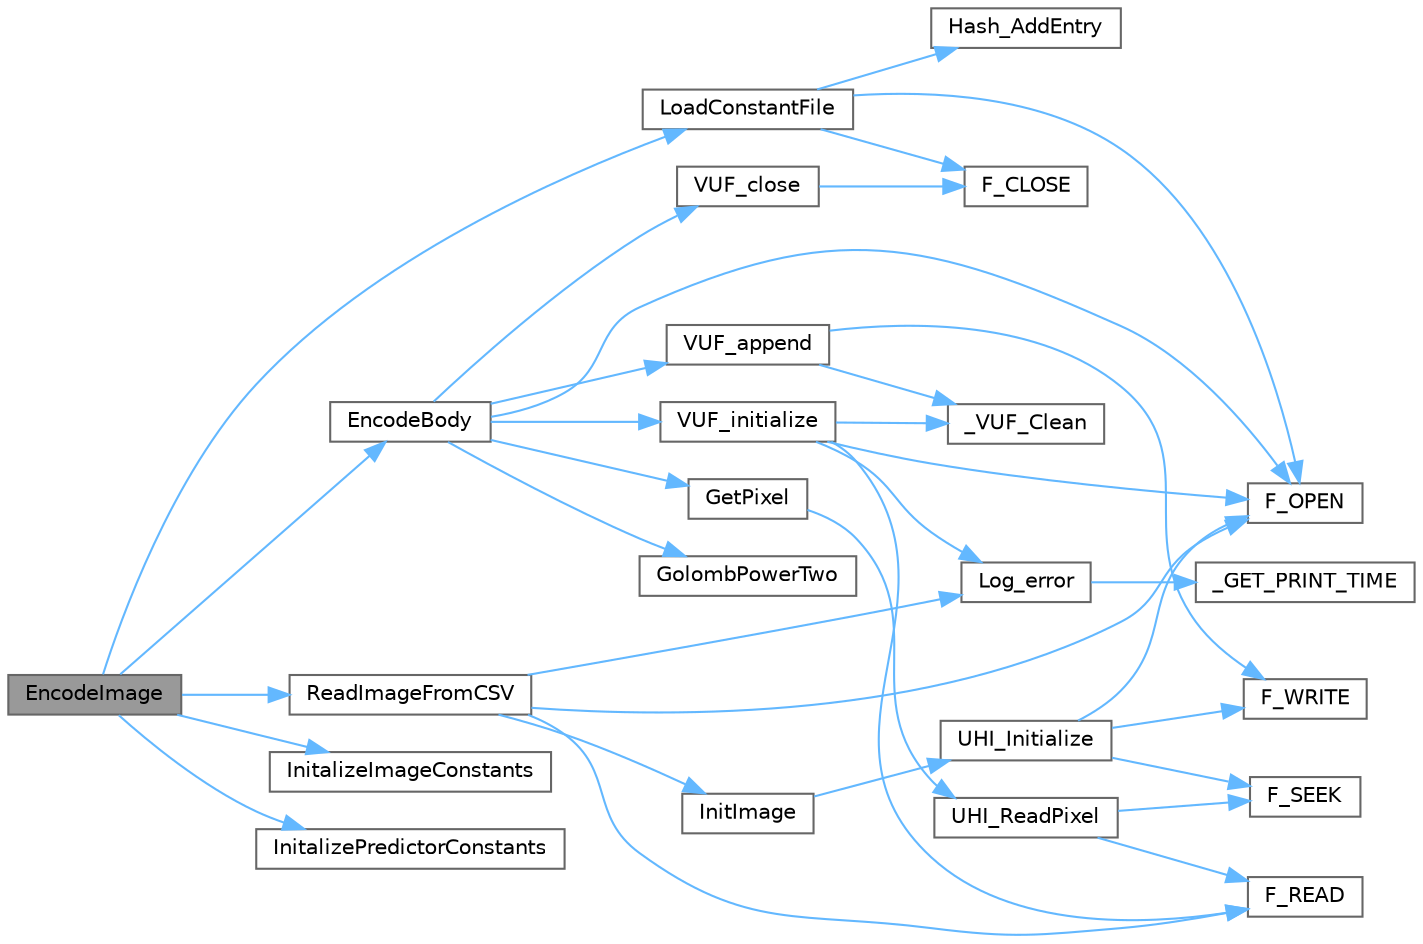 digraph "EncodeImage"
{
 // LATEX_PDF_SIZE
  bgcolor="transparent";
  edge [fontname=Helvetica,fontsize=10,labelfontname=Helvetica,labelfontsize=10];
  node [fontname=Helvetica,fontsize=10,shape=box,height=0.2,width=0.4];
  rankdir="LR";
  Node1 [id="Node000001",label="EncodeImage",height=0.2,width=0.4,color="gray40", fillcolor="grey60", style="filled", fontcolor="black",tooltip=" "];
  Node1 -> Node2 [id="edge34_Node000001_Node000002",color="steelblue1",style="solid",tooltip=" "];
  Node2 [id="Node000002",label="EncodeBody",height=0.2,width=0.4,color="grey40", fillcolor="white", style="filled",URL="$encoder__body_8c.html#a38c7868c2a8819e7abc16148811f2e0b",tooltip=" "];
  Node2 -> Node3 [id="edge35_Node000002_Node000003",color="steelblue1",style="solid",tooltip=" "];
  Node3 [id="Node000003",label="F_OPEN",height=0.2,width=0.4,color="grey40", fillcolor="white", style="filled",URL="$file___i_o_8c.html#a05d25080a4592a86386f6d0d3d48496c",tooltip=" "];
  Node2 -> Node4 [id="edge36_Node000002_Node000004",color="steelblue1",style="solid",tooltip=" "];
  Node4 [id="Node000004",label="GetPixel",height=0.2,width=0.4,color="grey40", fillcolor="white", style="filled",URL="$image_8c.html#a78477801fe183cdf32e60df1c92b7320",tooltip=" "];
  Node4 -> Node5 [id="edge37_Node000004_Node000005",color="steelblue1",style="solid",tooltip=" "];
  Node5 [id="Node000005",label="UHI_ReadPixel",height=0.2,width=0.4,color="grey40", fillcolor="white", style="filled",URL="$uhi__io_8c.html#ad7fd2d84633ee6e0355a950deeacd220",tooltip=" "];
  Node5 -> Node6 [id="edge38_Node000005_Node000006",color="steelblue1",style="solid",tooltip=" "];
  Node6 [id="Node000006",label="F_READ",height=0.2,width=0.4,color="grey40", fillcolor="white", style="filled",URL="$file___i_o_8c.html#a6d14febd2771048b4a06dd86ea17718d",tooltip=" "];
  Node5 -> Node7 [id="edge39_Node000005_Node000007",color="steelblue1",style="solid",tooltip=" "];
  Node7 [id="Node000007",label="F_SEEK",height=0.2,width=0.4,color="grey40", fillcolor="white", style="filled",URL="$file___i_o_8c.html#a3ac9e7bef40307b69bdf5e0cb6904d83",tooltip=" "];
  Node2 -> Node8 [id="edge40_Node000002_Node000008",color="steelblue1",style="solid",tooltip=" "];
  Node8 [id="Node000008",label="GolombPowerTwo",height=0.2,width=0.4,color="grey40", fillcolor="white", style="filled",URL="$encoder__body_8c.html#ad956397a2e57dfa4fe588564adef610f",tooltip=" "];
  Node2 -> Node9 [id="edge41_Node000002_Node000009",color="steelblue1",style="solid",tooltip=" "];
  Node9 [id="Node000009",label="VUF_append",height=0.2,width=0.4,color="grey40", fillcolor="white", style="filled",URL="$var_int_file___i_o_8c.html#a744805d2f1db68081efadb9892a297e9",tooltip=" "];
  Node9 -> Node10 [id="edge42_Node000009_Node000010",color="steelblue1",style="solid",tooltip=" "];
  Node10 [id="Node000010",label="_VUF_Clean",height=0.2,width=0.4,color="grey40", fillcolor="white", style="filled",URL="$var_int_file___i_o_8c.html#ab232dbf9e1e9abf226e94b02fe510da4",tooltip=" "];
  Node9 -> Node11 [id="edge43_Node000009_Node000011",color="steelblue1",style="solid",tooltip=" "];
  Node11 [id="Node000011",label="F_WRITE",height=0.2,width=0.4,color="grey40", fillcolor="white", style="filled",URL="$file___i_o_8c.html#a94d988ea4ce93357f56c0191584246a6",tooltip=" "];
  Node2 -> Node12 [id="edge44_Node000002_Node000012",color="steelblue1",style="solid",tooltip=" "];
  Node12 [id="Node000012",label="VUF_close",height=0.2,width=0.4,color="grey40", fillcolor="white", style="filled",URL="$var_int_file___i_o_8c.html#ad54b8d6492e4c149c7f1232e3eda58be",tooltip=" "];
  Node12 -> Node13 [id="edge45_Node000012_Node000013",color="steelblue1",style="solid",tooltip=" "];
  Node13 [id="Node000013",label="F_CLOSE",height=0.2,width=0.4,color="grey40", fillcolor="white", style="filled",URL="$file___i_o_8c.html#ad62e6a72675aa7b389460e97f4e6d998",tooltip=" "];
  Node2 -> Node14 [id="edge46_Node000002_Node000014",color="steelblue1",style="solid",tooltip=" "];
  Node14 [id="Node000014",label="VUF_initialize",height=0.2,width=0.4,color="grey40", fillcolor="white", style="filled",URL="$var_int_file___i_o_8c.html#a07ca21a87dab6f536b7f4d69050f5602",tooltip=" "];
  Node14 -> Node10 [id="edge47_Node000014_Node000010",color="steelblue1",style="solid",tooltip=" "];
  Node14 -> Node3 [id="edge48_Node000014_Node000003",color="steelblue1",style="solid",tooltip=" "];
  Node14 -> Node6 [id="edge49_Node000014_Node000006",color="steelblue1",style="solid",tooltip=" "];
  Node14 -> Node15 [id="edge50_Node000014_Node000015",color="steelblue1",style="solid",tooltip=" "];
  Node15 [id="Node000015",label="Log_error",height=0.2,width=0.4,color="grey40", fillcolor="white", style="filled",URL="$logs_8c.html#ad795690a809192117add6898be812267",tooltip=" "];
  Node15 -> Node16 [id="edge51_Node000015_Node000016",color="steelblue1",style="solid",tooltip=" "];
  Node16 [id="Node000016",label="_GET_PRINT_TIME",height=0.2,width=0.4,color="grey40", fillcolor="white", style="filled",URL="$logs_8c.html#a89eb41300c751659cb27ad5955449bdc",tooltip=" "];
  Node1 -> Node17 [id="edge52_Node000001_Node000017",color="steelblue1",style="solid",tooltip=" "];
  Node17 [id="Node000017",label="InitalizeImageConstants",height=0.2,width=0.4,color="grey40", fillcolor="white", style="filled",URL="$constants_8c.html#af84e7b9bd8c4fa1203b0040adf941d8d",tooltip=" "];
  Node1 -> Node18 [id="edge53_Node000001_Node000018",color="steelblue1",style="solid",tooltip=" "];
  Node18 [id="Node000018",label="InitalizePredictorConstants",height=0.2,width=0.4,color="grey40", fillcolor="white", style="filled",URL="$constants_8c.html#a6acd65af9a2f057ad3f0891038799e5b",tooltip=" "];
  Node1 -> Node19 [id="edge54_Node000001_Node000019",color="steelblue1",style="solid",tooltip=" "];
  Node19 [id="Node000019",label="LoadConstantFile",height=0.2,width=0.4,color="grey40", fillcolor="white", style="filled",URL="$load__constants_8c.html#a5d642038360b72b886a5eb66e3efd14a",tooltip=" "];
  Node19 -> Node13 [id="edge55_Node000019_Node000013",color="steelblue1",style="solid",tooltip=" "];
  Node19 -> Node3 [id="edge56_Node000019_Node000003",color="steelblue1",style="solid",tooltip=" "];
  Node19 -> Node20 [id="edge57_Node000019_Node000020",color="steelblue1",style="solid",tooltip=" "];
  Node20 [id="Node000020",label="Hash_AddEntry",height=0.2,width=0.4,color="grey40", fillcolor="white", style="filled",URL="$hash__table_8c.html#af0c750fb9a54f590b713d6526ed263fc",tooltip=" "];
  Node1 -> Node21 [id="edge58_Node000001_Node000021",color="steelblue1",style="solid",tooltip=" "];
  Node21 [id="Node000021",label="ReadImageFromCSV",height=0.2,width=0.4,color="grey40", fillcolor="white", style="filled",URL="$csv-io_8c.html#aba677341d6fd704867c56e0b5d6f3fc3",tooltip=" "];
  Node21 -> Node3 [id="edge59_Node000021_Node000003",color="steelblue1",style="solid",tooltip=" "];
  Node21 -> Node6 [id="edge60_Node000021_Node000006",color="steelblue1",style="solid",tooltip=" "];
  Node21 -> Node22 [id="edge61_Node000021_Node000022",color="steelblue1",style="solid",tooltip=" "];
  Node22 [id="Node000022",label="InitImage",height=0.2,width=0.4,color="grey40", fillcolor="white", style="filled",URL="$image_8c.html#a8fa9b237f1e684b54af1748f9a66d666",tooltip=" "];
  Node22 -> Node23 [id="edge62_Node000022_Node000023",color="steelblue1",style="solid",tooltip=" "];
  Node23 [id="Node000023",label="UHI_Initialize",height=0.2,width=0.4,color="grey40", fillcolor="white", style="filled",URL="$uhi__io_8c.html#a6114b6569fbd42d5a3fa05f4cd82cc7e",tooltip=" "];
  Node23 -> Node3 [id="edge63_Node000023_Node000003",color="steelblue1",style="solid",tooltip=" "];
  Node23 -> Node7 [id="edge64_Node000023_Node000007",color="steelblue1",style="solid",tooltip=" "];
  Node23 -> Node11 [id="edge65_Node000023_Node000011",color="steelblue1",style="solid",tooltip=" "];
  Node21 -> Node15 [id="edge66_Node000021_Node000015",color="steelblue1",style="solid",tooltip=" "];
}
